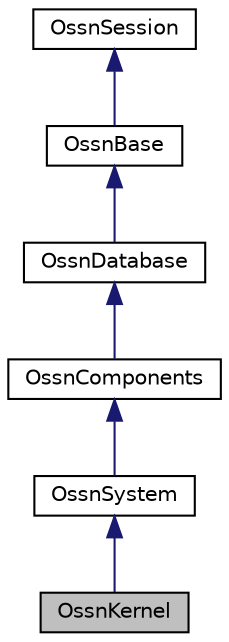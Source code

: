 digraph "OssnKernel"
{
  edge [fontname="Helvetica",fontsize="10",labelfontname="Helvetica",labelfontsize="10"];
  node [fontname="Helvetica",fontsize="10",shape=record];
  Node1 [label="OssnKernel",height=0.2,width=0.4,color="black", fillcolor="grey75", style="filled", fontcolor="black"];
  Node2 -> Node1 [dir="back",color="midnightblue",fontsize="10",style="solid"];
  Node2 [label="OssnSystem",height=0.2,width=0.4,color="black", fillcolor="white", style="filled",URL="$class_ossn_system.html"];
  Node3 -> Node2 [dir="back",color="midnightblue",fontsize="10",style="solid"];
  Node3 [label="OssnComponents",height=0.2,width=0.4,color="black", fillcolor="white", style="filled",URL="$class_ossn_components.html"];
  Node4 -> Node3 [dir="back",color="midnightblue",fontsize="10",style="solid"];
  Node4 [label="OssnDatabase",height=0.2,width=0.4,color="black", fillcolor="white", style="filled",URL="$class_ossn_database.html"];
  Node5 -> Node4 [dir="back",color="midnightblue",fontsize="10",style="solid"];
  Node5 [label="OssnBase",height=0.2,width=0.4,color="black", fillcolor="white", style="filled",URL="$class_ossn_base.html"];
  Node6 -> Node5 [dir="back",color="midnightblue",fontsize="10",style="solid"];
  Node6 [label="OssnSession",height=0.2,width=0.4,color="black", fillcolor="white", style="filled",URL="$class_ossn_session.html"];
}
